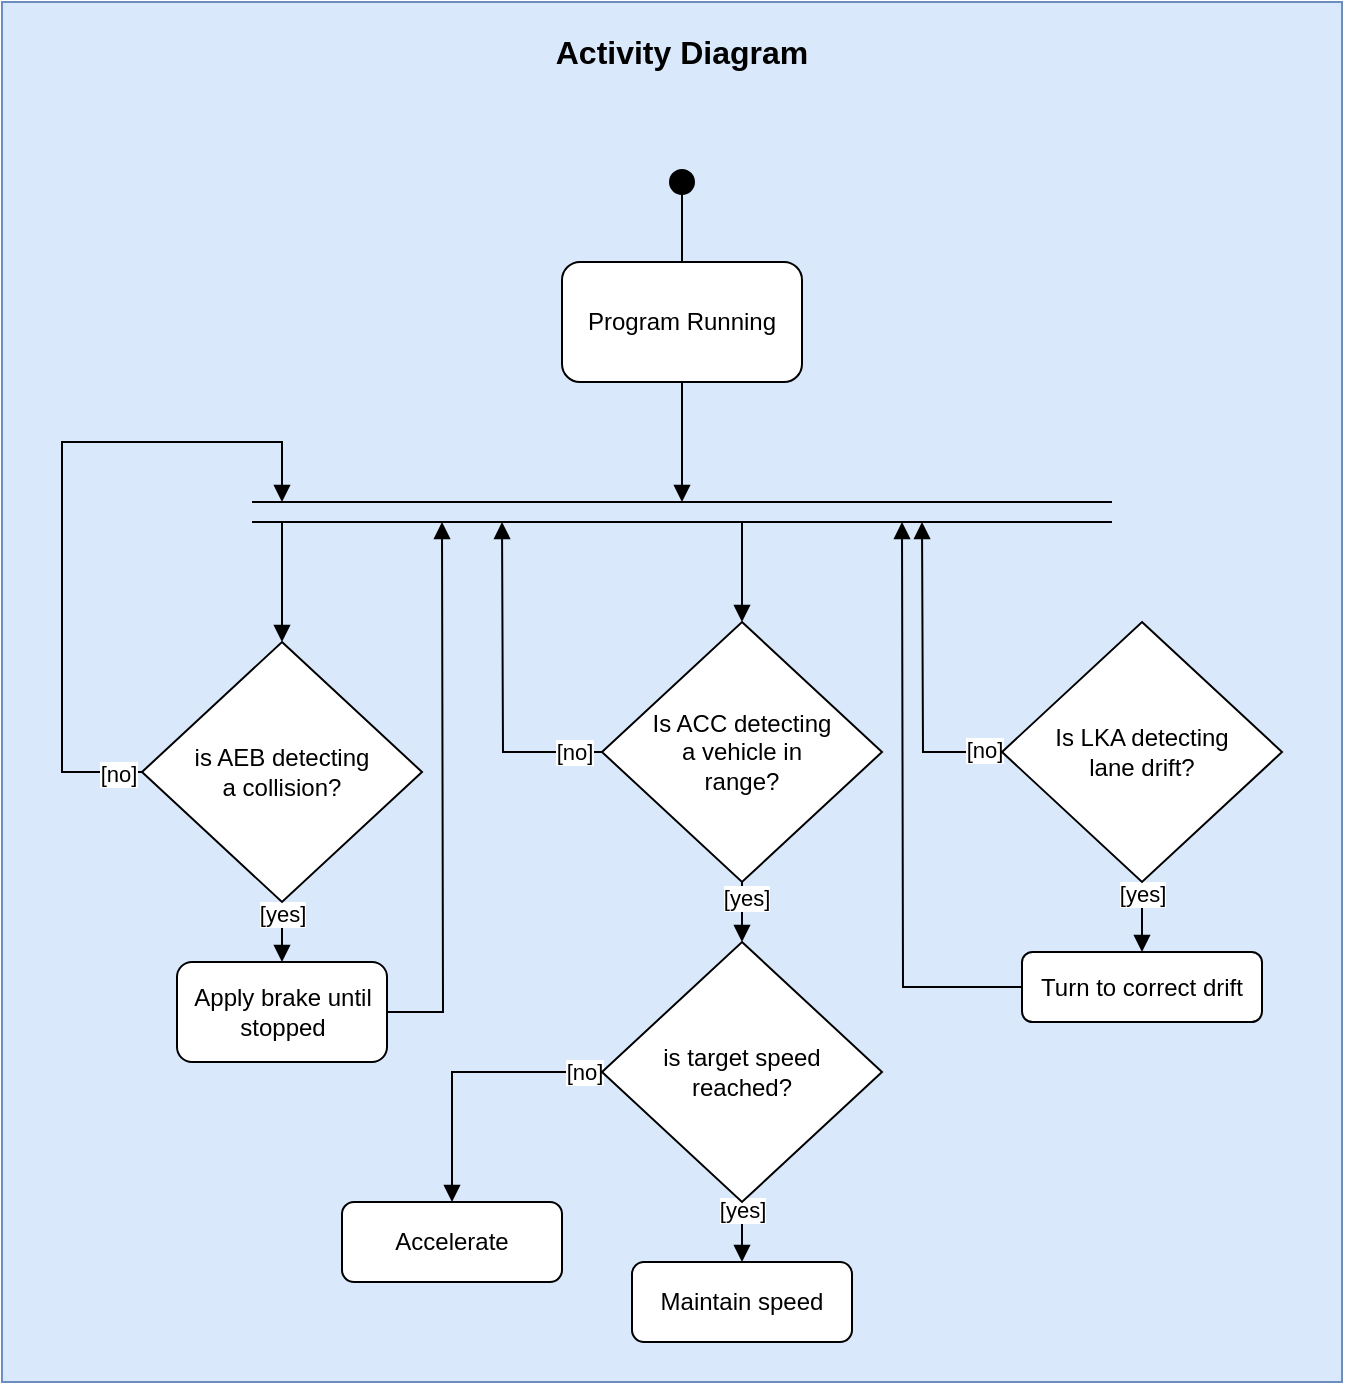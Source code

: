 <mxfile version="20.3.0" type="device"><diagram id="VK4-ZCdWMUqGDqkyZWoR" name="Page-1"><mxGraphModel dx="1199" dy="1027" grid="1" gridSize="10" guides="1" tooltips="1" connect="1" arrows="1" fold="1" page="1" pageScale="1" pageWidth="827" pageHeight="1169" math="0" shadow="0"><root><mxCell id="0"/><mxCell id="1" parent="0"/><mxCell id="ndLyIvw9l_cqK0DrCU8U-48" value="" style="rounded=0;whiteSpace=wrap;html=1;fillColor=#dae8fc;strokeColor=#6c8ebf;" vertex="1" parent="1"><mxGeometry x="80" y="100" width="670" height="690" as="geometry"/></mxCell><mxCell id="ndLyIvw9l_cqK0DrCU8U-6" style="edgeStyle=orthogonalEdgeStyle;rounded=0;orthogonalLoop=1;jettySize=auto;html=1;startArrow=none;startFill=0;endArrow=block;endFill=1;startSize=12;" edge="1" parent="1" source="ndLyIvw9l_cqK0DrCU8U-1"><mxGeometry relative="1" as="geometry"><mxPoint x="420" y="350.0" as="targetPoint"/></mxGeometry></mxCell><mxCell id="ndLyIvw9l_cqK0DrCU8U-1" value="Program Running" style="rounded=1;whiteSpace=wrap;html=1;" vertex="1" parent="1"><mxGeometry x="360" y="230" width="120" height="60" as="geometry"/></mxCell><mxCell id="ndLyIvw9l_cqK0DrCU8U-4" value="" style="group" vertex="1" connectable="0" parent="1"><mxGeometry x="205" y="350" width="430" height="10" as="geometry"/></mxCell><mxCell id="ndLyIvw9l_cqK0DrCU8U-2" value="" style="endArrow=none;html=1;rounded=0;" edge="1" parent="ndLyIvw9l_cqK0DrCU8U-4"><mxGeometry width="50" height="50" relative="1" as="geometry"><mxPoint as="sourcePoint"/><mxPoint x="430" as="targetPoint"/></mxGeometry></mxCell><mxCell id="ndLyIvw9l_cqK0DrCU8U-3" value="" style="endArrow=none;html=1;rounded=0;" edge="1" parent="ndLyIvw9l_cqK0DrCU8U-4"><mxGeometry width="50" height="50" relative="1" as="geometry"><mxPoint y="10" as="sourcePoint"/><mxPoint x="430" y="10" as="targetPoint"/></mxGeometry></mxCell><mxCell id="ndLyIvw9l_cqK0DrCU8U-5" value="" style="endArrow=none;html=1;rounded=0;entryX=0.5;entryY=0;entryDx=0;entryDy=0;endFill=0;startArrow=oval;startFill=1;startSize=12;" edge="1" parent="1" target="ndLyIvw9l_cqK0DrCU8U-1"><mxGeometry width="50" height="50" relative="1" as="geometry"><mxPoint x="420" y="190" as="sourcePoint"/><mxPoint x="350" y="200" as="targetPoint"/></mxGeometry></mxCell><mxCell id="ndLyIvw9l_cqK0DrCU8U-7" value="" style="endArrow=block;html=1;rounded=0;startSize=12;endFill=1;" edge="1" parent="1"><mxGeometry width="50" height="50" relative="1" as="geometry"><mxPoint x="220" y="360" as="sourcePoint"/><mxPoint x="220" y="420" as="targetPoint"/></mxGeometry></mxCell><mxCell id="ndLyIvw9l_cqK0DrCU8U-9" style="edgeStyle=orthogonalEdgeStyle;rounded=0;orthogonalLoop=1;jettySize=auto;html=1;exitX=0;exitY=0.5;exitDx=0;exitDy=0;startArrow=none;startFill=0;endArrow=block;endFill=1;startSize=12;" edge="1" parent="1" source="ndLyIvw9l_cqK0DrCU8U-8"><mxGeometry relative="1" as="geometry"><mxPoint x="220" y="350" as="targetPoint"/><Array as="points"><mxPoint x="110" y="485"/><mxPoint x="110" y="320"/><mxPoint x="220" y="320"/></Array></mxGeometry></mxCell><mxCell id="ndLyIvw9l_cqK0DrCU8U-10" value="[no]" style="edgeLabel;html=1;align=center;verticalAlign=middle;resizable=0;points=[];" vertex="1" connectable="0" parent="ndLyIvw9l_cqK0DrCU8U-9"><mxGeometry x="-0.929" y="1" relative="1" as="geometry"><mxPoint as="offset"/></mxGeometry></mxCell><mxCell id="ndLyIvw9l_cqK0DrCU8U-31" style="edgeStyle=orthogonalEdgeStyle;rounded=0;orthogonalLoop=1;jettySize=auto;html=1;entryX=0.5;entryY=0;entryDx=0;entryDy=0;startArrow=none;startFill=0;endArrow=block;endFill=1;startSize=12;" edge="1" parent="1" source="ndLyIvw9l_cqK0DrCU8U-8" target="ndLyIvw9l_cqK0DrCU8U-11"><mxGeometry relative="1" as="geometry"/></mxCell><mxCell id="ndLyIvw9l_cqK0DrCU8U-41" value="[yes]" style="edgeLabel;html=1;align=center;verticalAlign=middle;resizable=0;points=[];" vertex="1" connectable="0" parent="ndLyIvw9l_cqK0DrCU8U-31"><mxGeometry x="-0.758" relative="1" as="geometry"><mxPoint as="offset"/></mxGeometry></mxCell><mxCell id="ndLyIvw9l_cqK0DrCU8U-8" value="is AEB detecting&lt;br&gt;a collision?" style="rhombus;whiteSpace=wrap;html=1;" vertex="1" parent="1"><mxGeometry x="150" y="420" width="140" height="130" as="geometry"/></mxCell><mxCell id="ndLyIvw9l_cqK0DrCU8U-32" style="edgeStyle=orthogonalEdgeStyle;rounded=0;orthogonalLoop=1;jettySize=auto;html=1;startArrow=none;startFill=0;endArrow=block;endFill=1;startSize=12;" edge="1" parent="1" source="ndLyIvw9l_cqK0DrCU8U-11"><mxGeometry relative="1" as="geometry"><mxPoint x="300" y="360.0" as="targetPoint"/></mxGeometry></mxCell><mxCell id="ndLyIvw9l_cqK0DrCU8U-11" value="Apply brake until stopped" style="rounded=1;whiteSpace=wrap;html=1;" vertex="1" parent="1"><mxGeometry x="167.5" y="580" width="105" height="50" as="geometry"/></mxCell><mxCell id="ndLyIvw9l_cqK0DrCU8U-26" value="" style="edgeStyle=orthogonalEdgeStyle;rounded=0;orthogonalLoop=1;jettySize=auto;html=1;startArrow=none;startFill=0;endArrow=block;endFill=1;startSize=12;" edge="1" parent="1" source="ndLyIvw9l_cqK0DrCU8U-22" target="ndLyIvw9l_cqK0DrCU8U-25"><mxGeometry relative="1" as="geometry"/></mxCell><mxCell id="ndLyIvw9l_cqK0DrCU8U-29" value="[yes]" style="edgeLabel;html=1;align=center;verticalAlign=middle;resizable=0;points=[];" vertex="1" connectable="0" parent="ndLyIvw9l_cqK0DrCU8U-26"><mxGeometry x="-0.688" y="2" relative="1" as="geometry"><mxPoint as="offset"/></mxGeometry></mxCell><mxCell id="ndLyIvw9l_cqK0DrCU8U-30" style="edgeStyle=orthogonalEdgeStyle;rounded=0;orthogonalLoop=1;jettySize=auto;html=1;startArrow=none;startFill=0;endArrow=block;endFill=1;startSize=12;" edge="1" parent="1" source="ndLyIvw9l_cqK0DrCU8U-22"><mxGeometry relative="1" as="geometry"><mxPoint x="330" y="360.0" as="targetPoint"/></mxGeometry></mxCell><mxCell id="ndLyIvw9l_cqK0DrCU8U-33" value="[no]" style="edgeLabel;html=1;align=center;verticalAlign=middle;resizable=0;points=[];" vertex="1" connectable="0" parent="ndLyIvw9l_cqK0DrCU8U-30"><mxGeometry x="-0.829" relative="1" as="geometry"><mxPoint as="offset"/></mxGeometry></mxCell><mxCell id="ndLyIvw9l_cqK0DrCU8U-22" value="Is ACC detecting&lt;br&gt;a vehicle in&lt;br&gt;range?" style="rhombus;whiteSpace=wrap;html=1;" vertex="1" parent="1"><mxGeometry x="380" y="410" width="140" height="130" as="geometry"/></mxCell><mxCell id="ndLyIvw9l_cqK0DrCU8U-23" value="" style="endArrow=block;html=1;rounded=0;startSize=12;entryX=0.5;entryY=0;entryDx=0;entryDy=0;endFill=1;" edge="1" parent="1" target="ndLyIvw9l_cqK0DrCU8U-22"><mxGeometry width="50" height="50" relative="1" as="geometry"><mxPoint x="450" y="360" as="sourcePoint"/><mxPoint x="600" y="400" as="targetPoint"/></mxGeometry></mxCell><mxCell id="ndLyIvw9l_cqK0DrCU8U-38" style="edgeStyle=orthogonalEdgeStyle;rounded=0;orthogonalLoop=1;jettySize=auto;html=1;startArrow=none;startFill=0;endArrow=block;endFill=1;startSize=12;" edge="1" parent="1" source="ndLyIvw9l_cqK0DrCU8U-24"><mxGeometry relative="1" as="geometry"><mxPoint x="540" y="360.0" as="targetPoint"/></mxGeometry></mxCell><mxCell id="ndLyIvw9l_cqK0DrCU8U-39" value="[no]" style="edgeLabel;html=1;align=center;verticalAlign=middle;resizable=0;points=[];" vertex="1" connectable="0" parent="ndLyIvw9l_cqK0DrCU8U-38"><mxGeometry x="-0.881" y="-1" relative="1" as="geometry"><mxPoint as="offset"/></mxGeometry></mxCell><mxCell id="ndLyIvw9l_cqK0DrCU8U-42" style="edgeStyle=orthogonalEdgeStyle;rounded=0;orthogonalLoop=1;jettySize=auto;html=1;entryX=0.5;entryY=0;entryDx=0;entryDy=0;startArrow=none;startFill=0;endArrow=block;endFill=1;startSize=12;" edge="1" parent="1" source="ndLyIvw9l_cqK0DrCU8U-24" target="ndLyIvw9l_cqK0DrCU8U-40"><mxGeometry relative="1" as="geometry"/></mxCell><mxCell id="ndLyIvw9l_cqK0DrCU8U-43" value="[yes]" style="edgeLabel;html=1;align=center;verticalAlign=middle;resizable=0;points=[];" vertex="1" connectable="0" parent="ndLyIvw9l_cqK0DrCU8U-42"><mxGeometry x="-0.73" relative="1" as="geometry"><mxPoint as="offset"/></mxGeometry></mxCell><mxCell id="ndLyIvw9l_cqK0DrCU8U-24" value="Is LKA detecting&lt;br&gt;lane drift?" style="rhombus;whiteSpace=wrap;html=1;" vertex="1" parent="1"><mxGeometry x="580" y="410" width="140" height="130" as="geometry"/></mxCell><mxCell id="ndLyIvw9l_cqK0DrCU8U-34" style="edgeStyle=orthogonalEdgeStyle;rounded=0;orthogonalLoop=1;jettySize=auto;html=1;entryX=0.5;entryY=0;entryDx=0;entryDy=0;startArrow=none;startFill=0;endArrow=block;endFill=1;startSize=12;" edge="1" parent="1" source="ndLyIvw9l_cqK0DrCU8U-25" target="ndLyIvw9l_cqK0DrCU8U-28"><mxGeometry relative="1" as="geometry"/></mxCell><mxCell id="ndLyIvw9l_cqK0DrCU8U-35" value="[no]&lt;br&gt;" style="edgeLabel;html=1;align=center;verticalAlign=middle;resizable=0;points=[];" vertex="1" connectable="0" parent="ndLyIvw9l_cqK0DrCU8U-34"><mxGeometry x="-0.873" relative="1" as="geometry"><mxPoint as="offset"/></mxGeometry></mxCell><mxCell id="ndLyIvw9l_cqK0DrCU8U-36" style="edgeStyle=orthogonalEdgeStyle;rounded=0;orthogonalLoop=1;jettySize=auto;html=1;entryX=0.5;entryY=0;entryDx=0;entryDy=0;startArrow=none;startFill=0;endArrow=block;endFill=1;startSize=12;" edge="1" parent="1" source="ndLyIvw9l_cqK0DrCU8U-25" target="ndLyIvw9l_cqK0DrCU8U-27"><mxGeometry relative="1" as="geometry"/></mxCell><mxCell id="ndLyIvw9l_cqK0DrCU8U-37" value="[yes]" style="edgeLabel;html=1;align=center;verticalAlign=middle;resizable=0;points=[];" vertex="1" connectable="0" parent="ndLyIvw9l_cqK0DrCU8U-36"><mxGeometry x="-0.851" relative="1" as="geometry"><mxPoint as="offset"/></mxGeometry></mxCell><mxCell id="ndLyIvw9l_cqK0DrCU8U-25" value="is target speed&lt;br&gt;reached?" style="rhombus;whiteSpace=wrap;html=1;" vertex="1" parent="1"><mxGeometry x="380" y="570" width="140" height="130" as="geometry"/></mxCell><mxCell id="ndLyIvw9l_cqK0DrCU8U-27" value="Maintain speed" style="rounded=1;whiteSpace=wrap;html=1;" vertex="1" parent="1"><mxGeometry x="395" y="730" width="110" height="40" as="geometry"/></mxCell><mxCell id="ndLyIvw9l_cqK0DrCU8U-28" value="Accelerate" style="rounded=1;whiteSpace=wrap;html=1;" vertex="1" parent="1"><mxGeometry x="250" y="700" width="110" height="40" as="geometry"/></mxCell><mxCell id="ndLyIvw9l_cqK0DrCU8U-44" style="edgeStyle=orthogonalEdgeStyle;rounded=0;orthogonalLoop=1;jettySize=auto;html=1;startArrow=none;startFill=0;endArrow=block;endFill=1;startSize=12;" edge="1" parent="1" source="ndLyIvw9l_cqK0DrCU8U-40"><mxGeometry relative="1" as="geometry"><mxPoint x="530" y="360" as="targetPoint"/></mxGeometry></mxCell><mxCell id="ndLyIvw9l_cqK0DrCU8U-40" value="Turn to correct drift" style="rounded=1;whiteSpace=wrap;html=1;" vertex="1" parent="1"><mxGeometry x="590" y="575" width="120" height="35" as="geometry"/></mxCell><mxCell id="ndLyIvw9l_cqK0DrCU8U-49" value="Activity Diagram" style="text;html=1;strokeColor=none;fillColor=none;align=center;verticalAlign=middle;whiteSpace=wrap;rounded=0;fontSize=16;fontStyle=1" vertex="1" parent="1"><mxGeometry x="337" y="110" width="166" height="30" as="geometry"/></mxCell></root></mxGraphModel></diagram></mxfile>